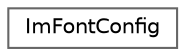 digraph "Graphical Class Hierarchy"
{
 // LATEX_PDF_SIZE
  bgcolor="transparent";
  edge [fontname=Helvetica,fontsize=10,labelfontname=Helvetica,labelfontsize=10];
  node [fontname=Helvetica,fontsize=10,shape=box,height=0.2,width=0.4];
  rankdir="LR";
  Node0 [label="ImFontConfig",height=0.2,width=0.4,color="grey40", fillcolor="white", style="filled",URL="$struct_im_font_config.html",tooltip=" "];
}
